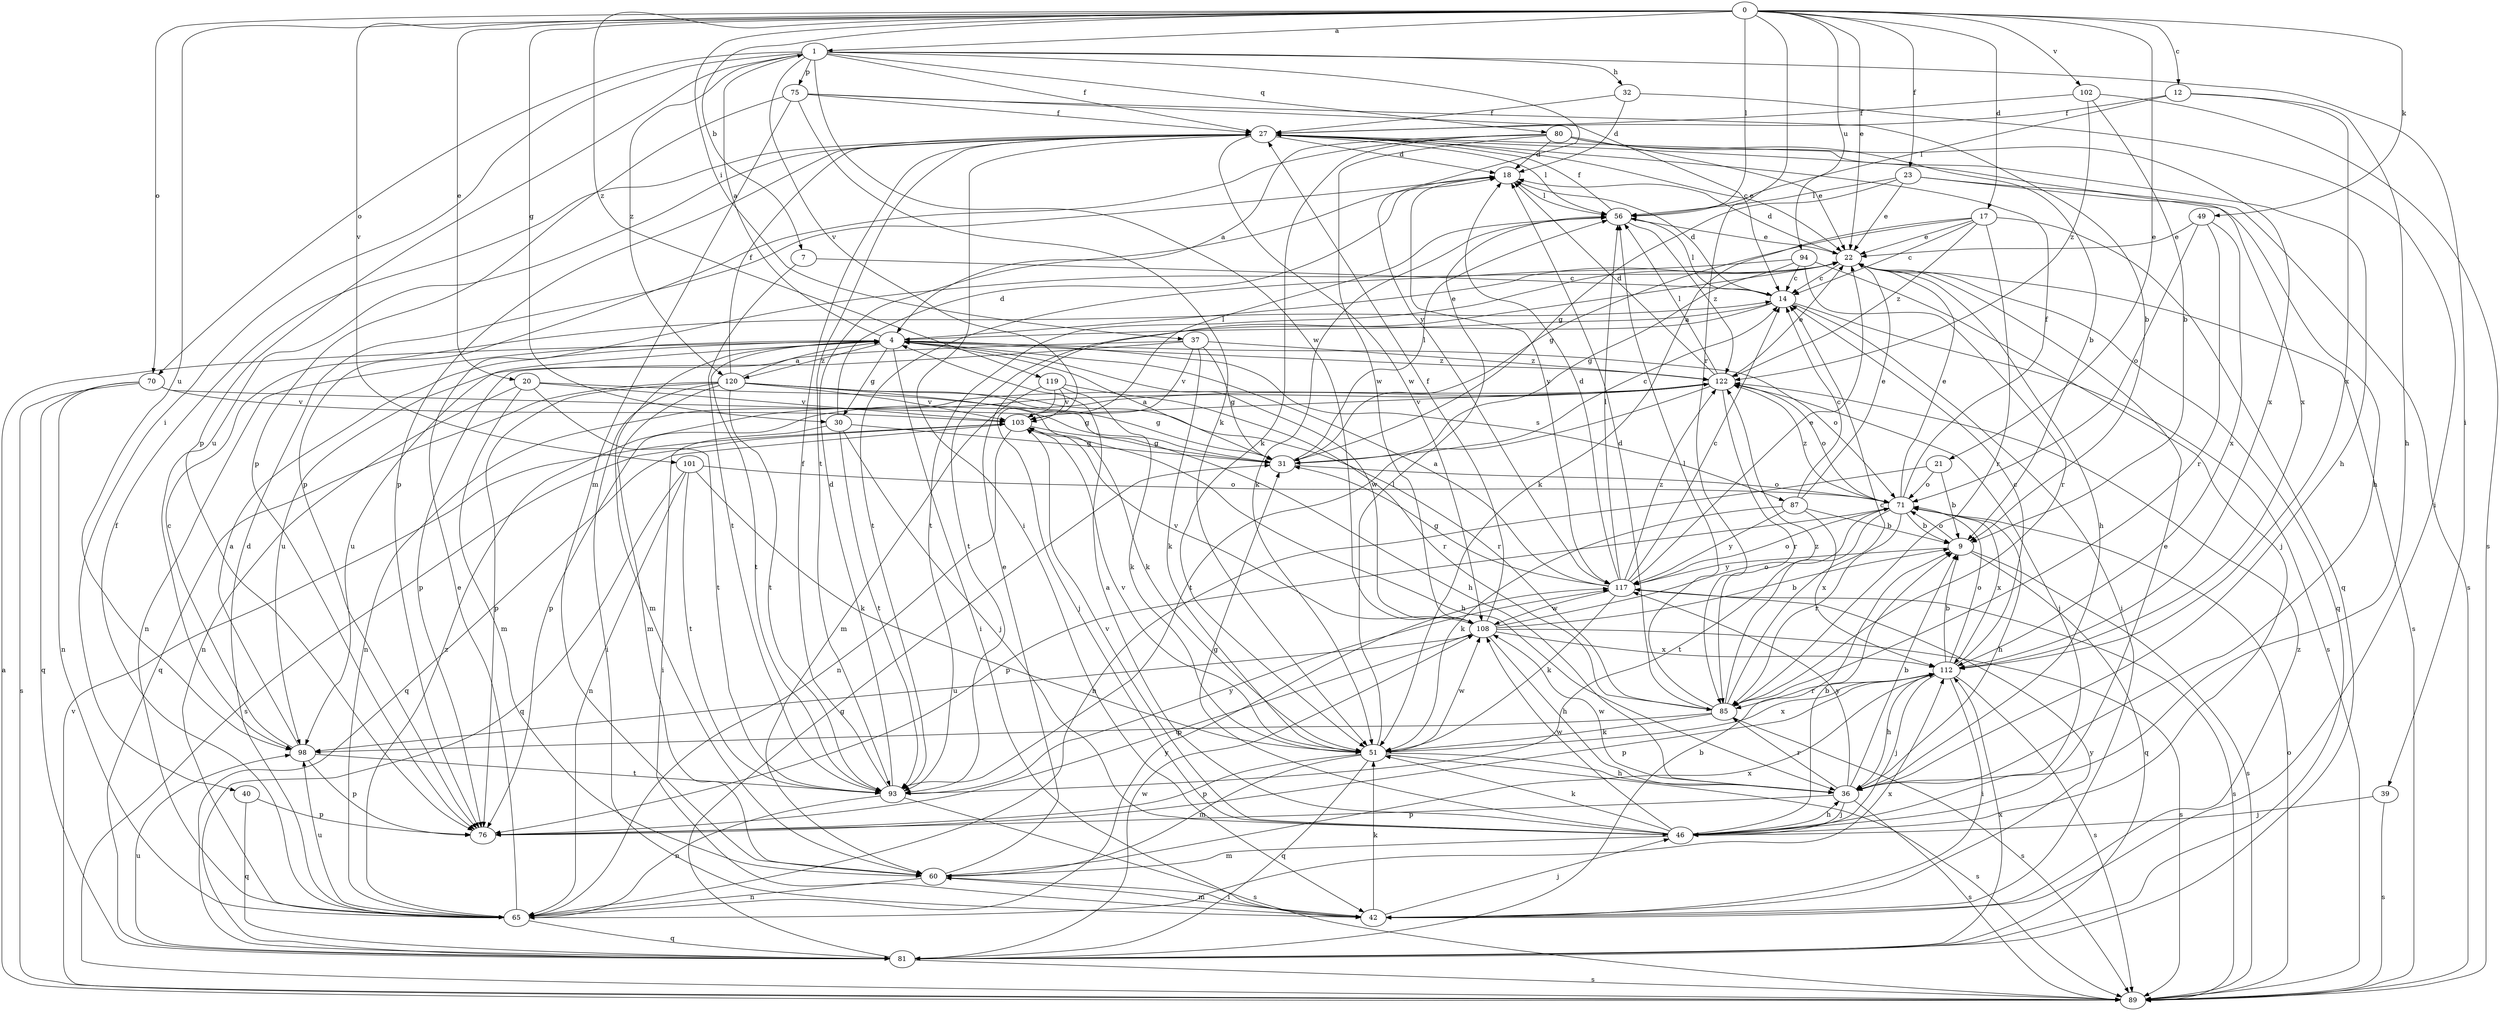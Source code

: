 strict digraph  {
0;
1;
4;
7;
9;
12;
14;
17;
18;
20;
21;
22;
23;
27;
30;
31;
32;
36;
37;
39;
40;
42;
46;
49;
51;
56;
60;
65;
70;
71;
75;
76;
80;
81;
85;
87;
89;
93;
94;
98;
101;
102;
103;
108;
112;
117;
119;
120;
122;
0 -> 1  [label=a];
0 -> 7  [label=b];
0 -> 12  [label=c];
0 -> 17  [label=d];
0 -> 20  [label=e];
0 -> 21  [label=e];
0 -> 22  [label=e];
0 -> 23  [label=f];
0 -> 30  [label=g];
0 -> 37  [label=i];
0 -> 49  [label=k];
0 -> 56  [label=l];
0 -> 70  [label=o];
0 -> 85  [label=r];
0 -> 94  [label=u];
0 -> 98  [label=u];
0 -> 101  [label=v];
0 -> 102  [label=v];
0 -> 119  [label=z];
1 -> 27  [label=f];
1 -> 32  [label=h];
1 -> 39  [label=i];
1 -> 40  [label=i];
1 -> 70  [label=o];
1 -> 75  [label=p];
1 -> 76  [label=p];
1 -> 80  [label=q];
1 -> 103  [label=v];
1 -> 108  [label=w];
1 -> 117  [label=y];
1 -> 120  [label=z];
4 -> 1  [label=a];
4 -> 22  [label=e];
4 -> 30  [label=g];
4 -> 42  [label=i];
4 -> 60  [label=m];
4 -> 65  [label=n];
4 -> 71  [label=o];
4 -> 87  [label=s];
4 -> 93  [label=t];
4 -> 98  [label=u];
4 -> 108  [label=w];
4 -> 120  [label=z];
4 -> 122  [label=z];
7 -> 14  [label=c];
7 -> 93  [label=t];
9 -> 71  [label=o];
9 -> 81  [label=q];
9 -> 89  [label=s];
9 -> 117  [label=y];
12 -> 27  [label=f];
12 -> 36  [label=h];
12 -> 56  [label=l];
12 -> 112  [label=x];
14 -> 4  [label=a];
14 -> 18  [label=d];
14 -> 42  [label=i];
14 -> 56  [label=l];
14 -> 89  [label=s];
14 -> 93  [label=t];
17 -> 14  [label=c];
17 -> 22  [label=e];
17 -> 31  [label=g];
17 -> 51  [label=k];
17 -> 81  [label=q];
17 -> 85  [label=r];
17 -> 122  [label=z];
18 -> 56  [label=l];
18 -> 117  [label=y];
20 -> 36  [label=h];
20 -> 60  [label=m];
20 -> 65  [label=n];
20 -> 93  [label=t];
20 -> 103  [label=v];
21 -> 9  [label=b];
21 -> 65  [label=n];
21 -> 71  [label=o];
22 -> 14  [label=c];
22 -> 18  [label=d];
22 -> 36  [label=h];
22 -> 81  [label=q];
22 -> 89  [label=s];
22 -> 93  [label=t];
23 -> 22  [label=e];
23 -> 31  [label=g];
23 -> 36  [label=h];
23 -> 56  [label=l];
23 -> 89  [label=s];
27 -> 18  [label=d];
27 -> 22  [label=e];
27 -> 36  [label=h];
27 -> 42  [label=i];
27 -> 56  [label=l];
27 -> 76  [label=p];
27 -> 93  [label=t];
27 -> 98  [label=u];
27 -> 108  [label=w];
27 -> 112  [label=x];
30 -> 18  [label=d];
30 -> 31  [label=g];
30 -> 42  [label=i];
30 -> 46  [label=j];
30 -> 93  [label=t];
31 -> 4  [label=a];
31 -> 14  [label=c];
31 -> 56  [label=l];
31 -> 71  [label=o];
32 -> 18  [label=d];
32 -> 27  [label=f];
32 -> 42  [label=i];
36 -> 9  [label=b];
36 -> 46  [label=j];
36 -> 76  [label=p];
36 -> 85  [label=r];
36 -> 89  [label=s];
36 -> 108  [label=w];
36 -> 117  [label=y];
37 -> 31  [label=g];
37 -> 51  [label=k];
37 -> 76  [label=p];
37 -> 98  [label=u];
37 -> 103  [label=v];
37 -> 122  [label=z];
39 -> 46  [label=j];
39 -> 89  [label=s];
40 -> 76  [label=p];
40 -> 81  [label=q];
42 -> 46  [label=j];
42 -> 51  [label=k];
42 -> 60  [label=m];
42 -> 117  [label=y];
42 -> 122  [label=z];
46 -> 4  [label=a];
46 -> 9  [label=b];
46 -> 22  [label=e];
46 -> 31  [label=g];
46 -> 36  [label=h];
46 -> 51  [label=k];
46 -> 60  [label=m];
46 -> 103  [label=v];
46 -> 108  [label=w];
49 -> 22  [label=e];
49 -> 71  [label=o];
49 -> 85  [label=r];
49 -> 112  [label=x];
51 -> 36  [label=h];
51 -> 56  [label=l];
51 -> 60  [label=m];
51 -> 76  [label=p];
51 -> 81  [label=q];
51 -> 89  [label=s];
51 -> 103  [label=v];
51 -> 108  [label=w];
51 -> 112  [label=x];
56 -> 22  [label=e];
56 -> 27  [label=f];
56 -> 51  [label=k];
56 -> 122  [label=z];
60 -> 22  [label=e];
60 -> 42  [label=i];
60 -> 65  [label=n];
60 -> 112  [label=x];
65 -> 18  [label=d];
65 -> 22  [label=e];
65 -> 27  [label=f];
65 -> 81  [label=q];
65 -> 98  [label=u];
65 -> 112  [label=x];
65 -> 117  [label=y];
65 -> 122  [label=z];
70 -> 31  [label=g];
70 -> 65  [label=n];
70 -> 81  [label=q];
70 -> 89  [label=s];
70 -> 103  [label=v];
71 -> 9  [label=b];
71 -> 22  [label=e];
71 -> 27  [label=f];
71 -> 36  [label=h];
71 -> 76  [label=p];
71 -> 85  [label=r];
71 -> 93  [label=t];
71 -> 112  [label=x];
71 -> 122  [label=z];
75 -> 9  [label=b];
75 -> 14  [label=c];
75 -> 27  [label=f];
75 -> 51  [label=k];
75 -> 60  [label=m];
75 -> 76  [label=p];
80 -> 4  [label=a];
80 -> 9  [label=b];
80 -> 18  [label=d];
80 -> 22  [label=e];
80 -> 51  [label=k];
80 -> 76  [label=p];
80 -> 108  [label=w];
80 -> 112  [label=x];
81 -> 9  [label=b];
81 -> 31  [label=g];
81 -> 89  [label=s];
81 -> 98  [label=u];
81 -> 108  [label=w];
81 -> 112  [label=x];
85 -> 14  [label=c];
85 -> 18  [label=d];
85 -> 51  [label=k];
85 -> 56  [label=l];
85 -> 89  [label=s];
85 -> 98  [label=u];
85 -> 122  [label=z];
87 -> 9  [label=b];
87 -> 14  [label=c];
87 -> 22  [label=e];
87 -> 51  [label=k];
87 -> 112  [label=x];
87 -> 117  [label=y];
89 -> 4  [label=a];
89 -> 71  [label=o];
89 -> 103  [label=v];
93 -> 18  [label=d];
93 -> 27  [label=f];
93 -> 65  [label=n];
93 -> 89  [label=s];
93 -> 117  [label=y];
94 -> 14  [label=c];
94 -> 31  [label=g];
94 -> 46  [label=j];
94 -> 85  [label=r];
94 -> 93  [label=t];
98 -> 4  [label=a];
98 -> 14  [label=c];
98 -> 76  [label=p];
98 -> 93  [label=t];
101 -> 51  [label=k];
101 -> 65  [label=n];
101 -> 71  [label=o];
101 -> 81  [label=q];
101 -> 93  [label=t];
102 -> 9  [label=b];
102 -> 27  [label=f];
102 -> 89  [label=s];
102 -> 122  [label=z];
103 -> 31  [label=g];
103 -> 36  [label=h];
103 -> 56  [label=l];
103 -> 65  [label=n];
103 -> 81  [label=q];
103 -> 89  [label=s];
108 -> 9  [label=b];
108 -> 27  [label=f];
108 -> 36  [label=h];
108 -> 71  [label=o];
108 -> 76  [label=p];
108 -> 89  [label=s];
108 -> 98  [label=u];
108 -> 103  [label=v];
108 -> 112  [label=x];
112 -> 9  [label=b];
112 -> 14  [label=c];
112 -> 36  [label=h];
112 -> 42  [label=i];
112 -> 46  [label=j];
112 -> 71  [label=o];
112 -> 76  [label=p];
112 -> 85  [label=r];
112 -> 89  [label=s];
117 -> 4  [label=a];
117 -> 14  [label=c];
117 -> 18  [label=d];
117 -> 22  [label=e];
117 -> 31  [label=g];
117 -> 51  [label=k];
117 -> 56  [label=l];
117 -> 71  [label=o];
117 -> 89  [label=s];
117 -> 108  [label=w];
117 -> 122  [label=z];
119 -> 46  [label=j];
119 -> 51  [label=k];
119 -> 60  [label=m];
119 -> 85  [label=r];
119 -> 103  [label=v];
120 -> 4  [label=a];
120 -> 27  [label=f];
120 -> 31  [label=g];
120 -> 42  [label=i];
120 -> 51  [label=k];
120 -> 60  [label=m];
120 -> 76  [label=p];
120 -> 81  [label=q];
120 -> 85  [label=r];
120 -> 93  [label=t];
120 -> 103  [label=v];
122 -> 18  [label=d];
122 -> 22  [label=e];
122 -> 46  [label=j];
122 -> 56  [label=l];
122 -> 65  [label=n];
122 -> 71  [label=o];
122 -> 76  [label=p];
122 -> 85  [label=r];
122 -> 93  [label=t];
122 -> 103  [label=v];
}
